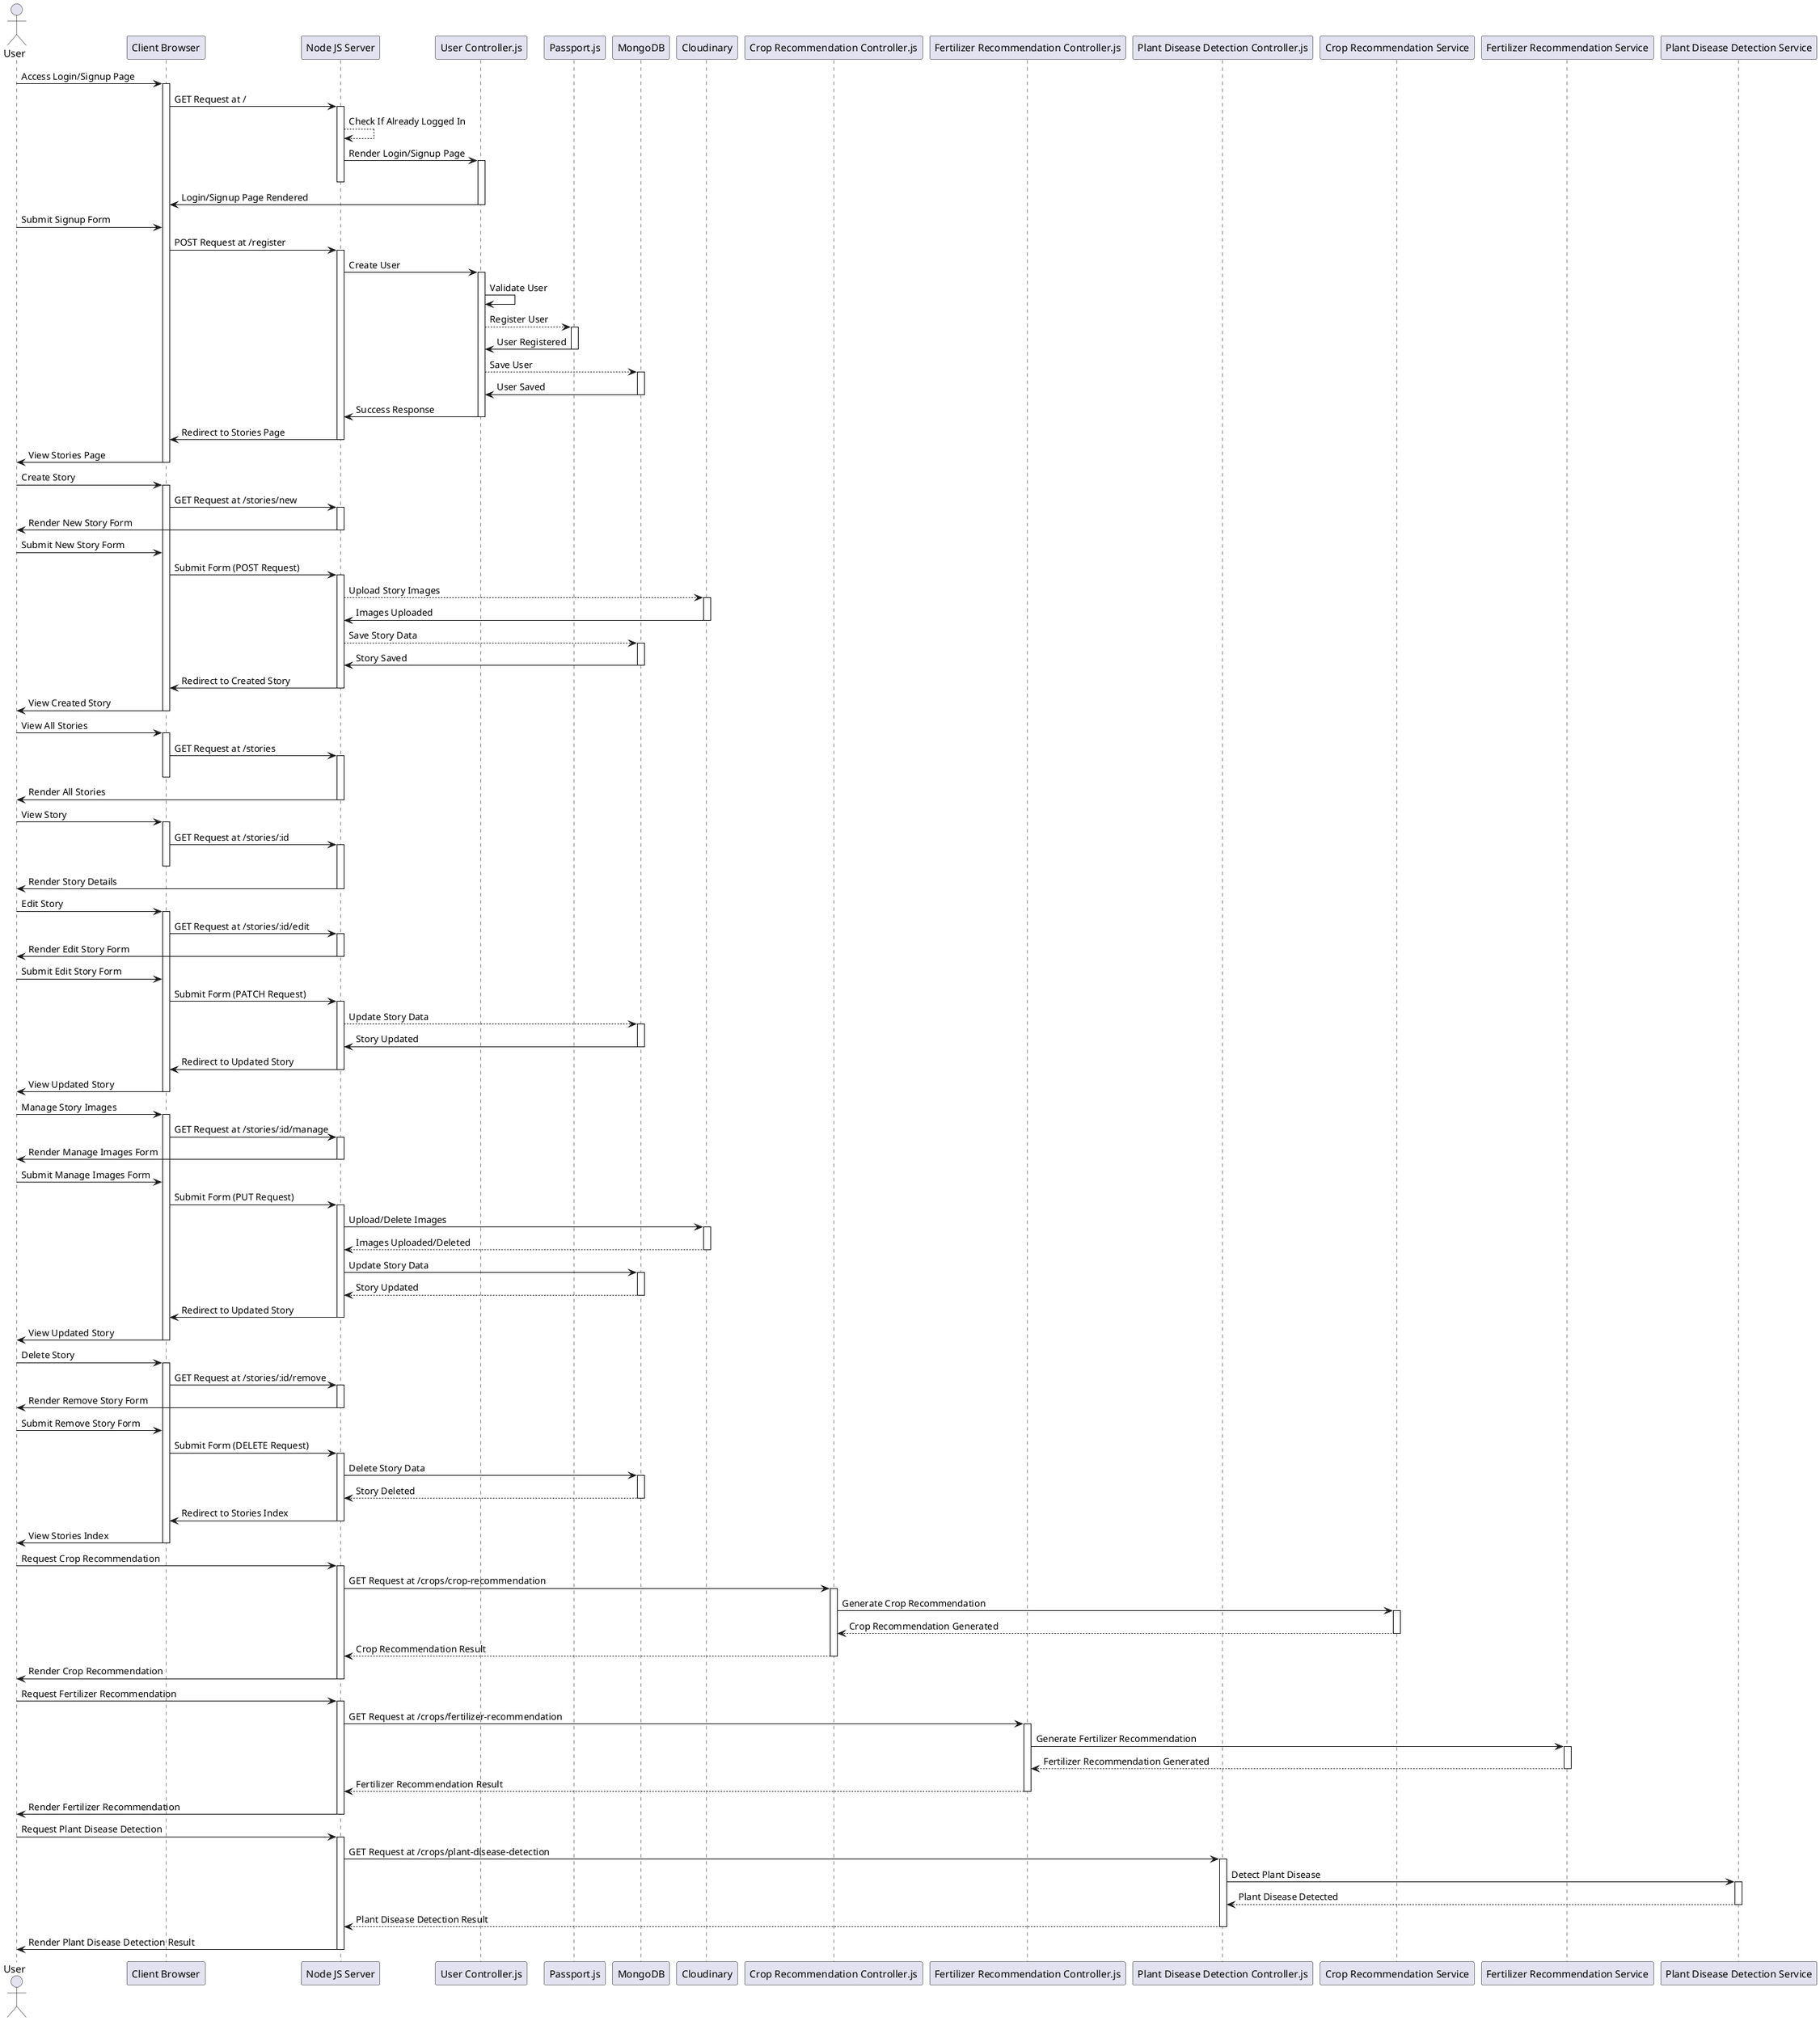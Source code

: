 @startuml Kheti Shayak Application

actor User as U
participant "Client Browser" as CB
participant "Node JS Server" as NS
participant "User Controller.js" as UC
participant "Passport.js" as P
participant "MongoDB" as DB
participant "Cloudinary" as CDN
participant "Crop Recommendation Controller.js" as CRC
participant "Fertilizer Recommendation Controller.js" as FRC
participant "Plant Disease Detection Controller.js" as PDC
participant "Crop Recommendation Service" as CRS
participant "Fertilizer Recommendation Service" as FRS
participant "Plant Disease Detection Service" as PDS

U -> CB: Access Login/Signup Page
activate CB
CB -> NS: GET Request at /
activate NS
NS --> NS: Check If Already Logged In
NS -> UC: Render Login/Signup Page
activate UC
deactivate NS
UC -> CB: Login/Signup Page Rendered
deactivate UC
U -> CB: Submit Signup Form
CB -> NS: POST Request at /register
activate NS
NS -> UC: Create User
activate UC
UC -> UC: Validate User
UC --> P: Register User
activate P
P -> UC: User Registered
deactivate P
UC --> DB: Save User
activate DB
DB -> UC: User Saved
deactivate DB
UC -> NS: Success Response
deactivate UC
NS -> CB: Redirect to Stories Page
deactivate NS
CB -> U: View Stories Page
deactivate CB

U -> CB: Create Story
activate CB
CB -> NS: GET Request at /stories/new
activate NS
NS -> U: Render New Story Form
deactivate NS
U -> CB: Submit New Story Form
CB -> NS: Submit Form (POST Request)
activate NS
NS --> CDN: Upload Story Images
activate CDN
CDN -> NS: Images Uploaded
deactivate CDN
NS --> DB: Save Story Data
activate DB
DB -> NS: Story Saved
deactivate DB
NS -> CB: Redirect to Created Story
deactivate NS
CB -> U: View Created Story
deactivate CB

U -> CB: View All Stories 
activate CB
CB -> NS: GET Request at /stories
activate NS
deactivate CB
NS -> U: Render All Stories
deactivate NS

U -> CB: View Story 
activate CB
CB -> NS: GET Request at /stories/:id
activate NS
deactivate CB
NS -> U: Render Story Details
deactivate NS

U -> CB: Edit Story 
activate CB
CB -> NS: GET Request at /stories/:id/edit
activate NS
NS -> U: Render Edit Story Form
deactivate NS
U -> CB: Submit Edit Story Form
CB -> NS: Submit Form (PATCH Request)
activate NS
NS --> DB: Update Story Data
activate DB
DB -> NS: Story Updated
deactivate DB
NS -> CB: Redirect to Updated Story
deactivate NS
CB -> U: View Updated Story
deactivate CB

U -> CB: Manage Story Images
activate CB
CB -> NS: GET Request at /stories/:id/manage
activate NS
NS -> U: Render Manage Images Form
deactivate NS
U -> CB: Submit Manage Images Form
CB -> NS: Submit Form (PUT Request)
activate NS
NS -> CDN: Upload/Delete Images
activate CDN
CDN --> NS: Images Uploaded/Deleted
deactivate CDN
NS -> DB: Update Story Data
activate DB
DB --> NS: Story Updated
deactivate DB
NS -> CB: Redirect to Updated Story
deactivate NS
CB -> U: View Updated Story
deactivate CB

U -> CB: Delete Story
activate CB
CB -> NS: GET Request at /stories/:id/remove
activate NS
NS -> U: Render Remove Story Form
deactivate NS
U -> CB: Submit Remove Story Form
CB -> NS: Submit Form (DELETE Request)
activate NS
NS -> DB: Delete Story Data
activate DB
DB --> NS: Story Deleted
deactivate DB
NS -> CB: Redirect to Stories Index
deactivate NS
CB -> U: View Stories Index
deactivate CB

U -> NS: Request Crop Recommendation
activate NS
NS -> CRC: GET Request at /crops/crop-recommendation
activate CRC
CRC -> CRS: Generate Crop Recommendation
activate CRS
CRS --> CRC: Crop Recommendation Generated
deactivate CRS
CRC --> NS: Crop Recommendation Result
deactivate CRC
NS -> U: Render Crop Recommendation
deactivate NS

U -> NS: Request Fertilizer Recommendation
activate NS
NS -> FRC: GET Request at /crops/fertilizer-recommendation
activate FRC
FRC -> FRS: Generate Fertilizer Recommendation
activate FRS
FRS --> FRC: Fertilizer Recommendation Generated
deactivate FRS
FRC --> NS: Fertilizer Recommendation Result
deactivate FRC
NS -> U: Render Fertilizer Recommendation
deactivate NS

U -> NS: Request Plant Disease Detection
activate NS
NS -> PDC: GET Request at /crops/plant-disease-detection
activate PDC
PDC -> PDS: Detect Plant Disease
activate PDS
PDS --> PDC: Plant Disease Detected
deactivate PDS
PDC --> NS: Plant Disease Detection Result
deactivate PDC
NS -> U: Render Plant Disease Detection Result
deactivate NS
@enduml